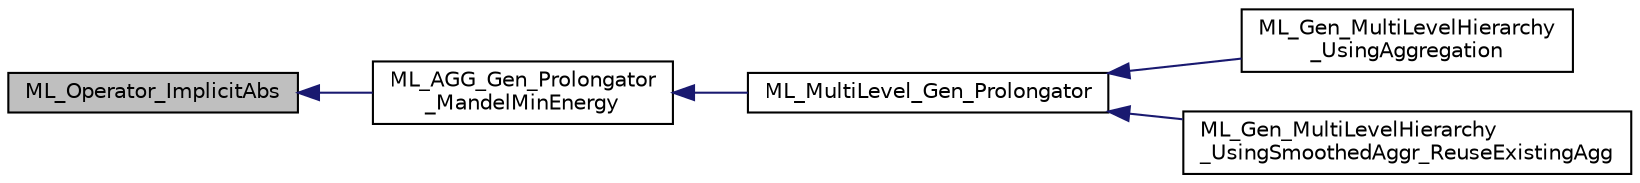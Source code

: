 digraph "ML_Operator_ImplicitAbs"
{
  edge [fontname="Helvetica",fontsize="10",labelfontname="Helvetica",labelfontsize="10"];
  node [fontname="Helvetica",fontsize="10",shape=record];
  rankdir="LR";
  Node717 [label="ML_Operator_ImplicitAbs",height=0.2,width=0.4,color="black", fillcolor="grey75", style="filled", fontcolor="black"];
  Node717 -> Node718 [dir="back",color="midnightblue",fontsize="10",style="solid",fontname="Helvetica"];
  Node718 [label="ML_AGG_Gen_Prolongator\l_MandelMinEnergy",height=0.2,width=0.4,color="black", fillcolor="white", style="filled",URL="$d3/d4f/ml__agg__min__energy_8h.html#ad06158a73f2f0dddc7afa10c21f8c1fe"];
  Node718 -> Node719 [dir="back",color="midnightblue",fontsize="10",style="solid",fontname="Helvetica"];
  Node719 [label="ML_MultiLevel_Gen_Prolongator",height=0.2,width=0.4,color="black", fillcolor="white", style="filled",URL="$d0/d33/ml__agg__gen_p_8h.html#a69d5fe24f9b1bfc2267c54124b8d6e54"];
  Node719 -> Node720 [dir="back",color="midnightblue",fontsize="10",style="solid",fontname="Helvetica"];
  Node720 [label="ML_Gen_MultiLevelHierarchy\l_UsingAggregation",height=0.2,width=0.4,color="black", fillcolor="white", style="filled",URL="$d0/d33/ml__agg__gen_p_8h.html#ae7d1b526f0441504fca9924114c35306"];
  Node719 -> Node721 [dir="back",color="midnightblue",fontsize="10",style="solid",fontname="Helvetica"];
  Node721 [label="ML_Gen_MultiLevelHierarchy\l_UsingSmoothedAggr_ReuseExistingAgg",height=0.2,width=0.4,color="black", fillcolor="white", style="filled",URL="$d0/d33/ml__agg__gen_p_8h.html#a401a0ca1f24bd136d5fcf880b4a85a2e"];
}
